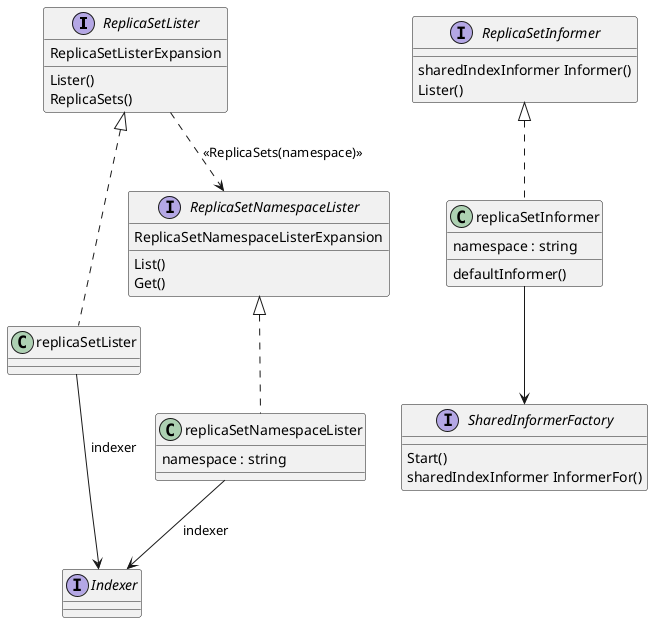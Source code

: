 @startuml

interface ReplicaSetLister {
    Lister()
    ReplicaSets()
    ReplicaSetListerExpansion
}
class replicaSetLister {
}
interface Indexer {
}
ReplicaSetLister <|.. replicaSetLister
replicaSetLister --> Indexer : indexer

interface SharedInformerFactory {
    Start()
    sharedIndexInformer InformerFor()
}

interface ReplicaSetInformer {
    sharedIndexInformer Informer()
    Lister()
}

class replicaSetInformer {
	' tweakListOptions : internalinterfaces.TweakListOptionsFunc
	namespace : string
    defaultInformer()
}

interface ReplicaSetNamespaceLister {
    List()
    Get()
    ReplicaSetNamespaceListerExpansion
}
class replicaSetNamespaceLister {
    namespace : string
}
ReplicaSetNamespaceLister <|.. replicaSetNamespaceLister
replicaSetNamespaceLister --> Indexer : indexer
ReplicaSetLister ..> ReplicaSetNamespaceLister : <<ReplicaSets(namespace)>>

ReplicaSetInformer <|.. replicaSetInformer
replicaSetInformer --> SharedInformerFactory

@enduml